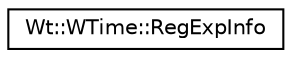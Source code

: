digraph "Graphical Class Hierarchy"
{
 // LATEX_PDF_SIZE
  edge [fontname="Helvetica",fontsize="10",labelfontname="Helvetica",labelfontsize="10"];
  node [fontname="Helvetica",fontsize="10",shape=record];
  rankdir="LR";
  Node0 [label="Wt::WTime::RegExpInfo",height=0.2,width=0.4,color="black", fillcolor="white", style="filled",URL="$structWt_1_1WTime_1_1RegExpInfo.html",tooltip=" "];
}
